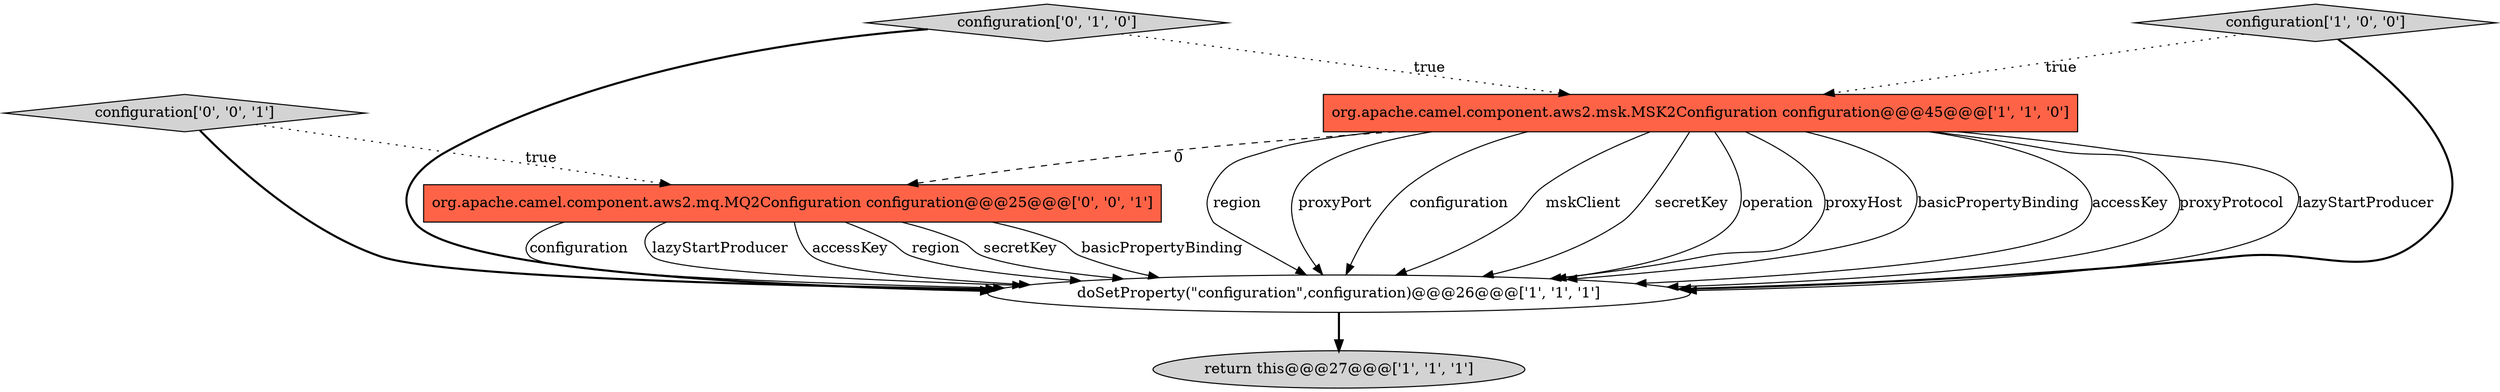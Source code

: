 digraph {
6 [style = filled, label = "configuration['0', '0', '1']", fillcolor = lightgray, shape = diamond image = "AAA0AAABBB3BBB"];
4 [style = filled, label = "configuration['0', '1', '0']", fillcolor = lightgray, shape = diamond image = "AAA0AAABBB2BBB"];
5 [style = filled, label = "org.apache.camel.component.aws2.mq.MQ2Configuration configuration@@@25@@@['0', '0', '1']", fillcolor = tomato, shape = box image = "AAA0AAABBB3BBB"];
3 [style = filled, label = "return this@@@27@@@['1', '1', '1']", fillcolor = lightgray, shape = ellipse image = "AAA0AAABBB1BBB"];
2 [style = filled, label = "org.apache.camel.component.aws2.msk.MSK2Configuration configuration@@@45@@@['1', '1', '0']", fillcolor = tomato, shape = box image = "AAA0AAABBB1BBB"];
0 [style = filled, label = "configuration['1', '0', '0']", fillcolor = lightgray, shape = diamond image = "AAA0AAABBB1BBB"];
1 [style = filled, label = "doSetProperty(\"configuration\",configuration)@@@26@@@['1', '1', '1']", fillcolor = white, shape = ellipse image = "AAA0AAABBB1BBB"];
2->1 [style = solid, label="region"];
2->1 [style = solid, label="proxyPort"];
5->1 [style = solid, label="configuration"];
5->1 [style = solid, label="lazyStartProducer"];
2->1 [style = solid, label="configuration"];
1->3 [style = bold, label=""];
2->1 [style = solid, label="mskClient"];
2->1 [style = solid, label="secretKey"];
5->1 [style = solid, label="accessKey"];
2->1 [style = solid, label="operation"];
2->1 [style = solid, label="proxyHost"];
5->1 [style = solid, label="region"];
2->1 [style = solid, label="basicPropertyBinding"];
2->1 [style = solid, label="accessKey"];
6->1 [style = bold, label=""];
2->5 [style = dashed, label="0"];
0->1 [style = bold, label=""];
5->1 [style = solid, label="secretKey"];
2->1 [style = solid, label="proxyProtocol"];
4->1 [style = bold, label=""];
2->1 [style = solid, label="lazyStartProducer"];
0->2 [style = dotted, label="true"];
5->1 [style = solid, label="basicPropertyBinding"];
4->2 [style = dotted, label="true"];
6->5 [style = dotted, label="true"];
}
